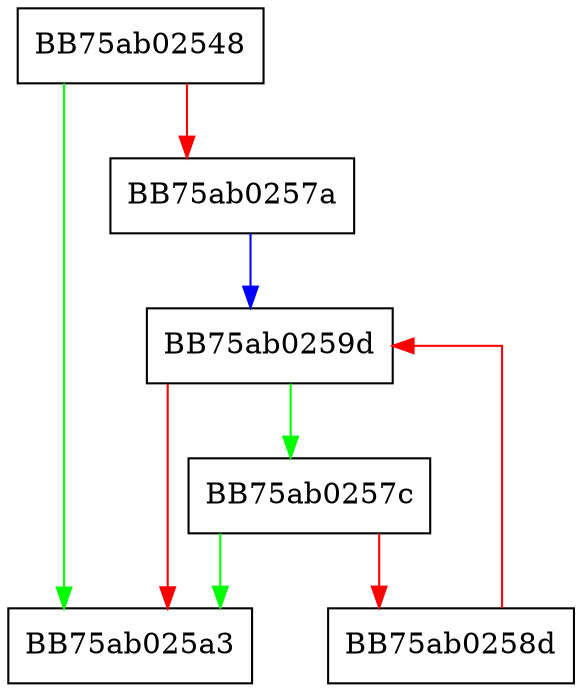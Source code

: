 digraph callrethooks {
  node [shape="box"];
  graph [splines=ortho];
  BB75ab02548 -> BB75ab025a3 [color="green"];
  BB75ab02548 -> BB75ab0257a [color="red"];
  BB75ab0257a -> BB75ab0259d [color="blue"];
  BB75ab0257c -> BB75ab025a3 [color="green"];
  BB75ab0257c -> BB75ab0258d [color="red"];
  BB75ab0258d -> BB75ab0259d [color="red"];
  BB75ab0259d -> BB75ab0257c [color="green"];
  BB75ab0259d -> BB75ab025a3 [color="red"];
}